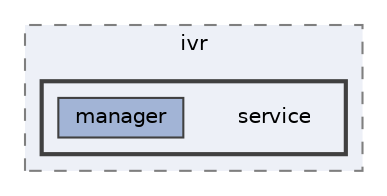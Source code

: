 digraph "repository/creditlimit/src/test/java/com/sterlite/cal/ivr/service"
{
 // LATEX_PDF_SIZE
  bgcolor="transparent";
  edge [fontname=Helvetica,fontsize=10,labelfontname=Helvetica,labelfontsize=10];
  node [fontname=Helvetica,fontsize=10,shape=box,height=0.2,width=0.4];
  compound=true
  subgraph clusterdir_67e51b34d947d3a8a2aeb27f0c58bc4b {
    graph [ bgcolor="#edf0f7", pencolor="grey50", label="ivr", fontname=Helvetica,fontsize=10 style="filled,dashed", URL="dir_67e51b34d947d3a8a2aeb27f0c58bc4b.html",tooltip=""]
  subgraph clusterdir_4925c58e9472de73ac06420f0c6c8c13 {
    graph [ bgcolor="#edf0f7", pencolor="grey25", label="", fontname=Helvetica,fontsize=10 style="filled,bold", URL="dir_4925c58e9472de73ac06420f0c6c8c13.html",tooltip=""]
    dir_4925c58e9472de73ac06420f0c6c8c13 [shape=plaintext, label="service"];
  dir_d7eecb570db9541af5f3e700ccf33bee [label="manager", fillcolor="#a2b4d6", color="grey25", style="filled", URL="dir_d7eecb570db9541af5f3e700ccf33bee.html",tooltip=""];
  }
  }
}
